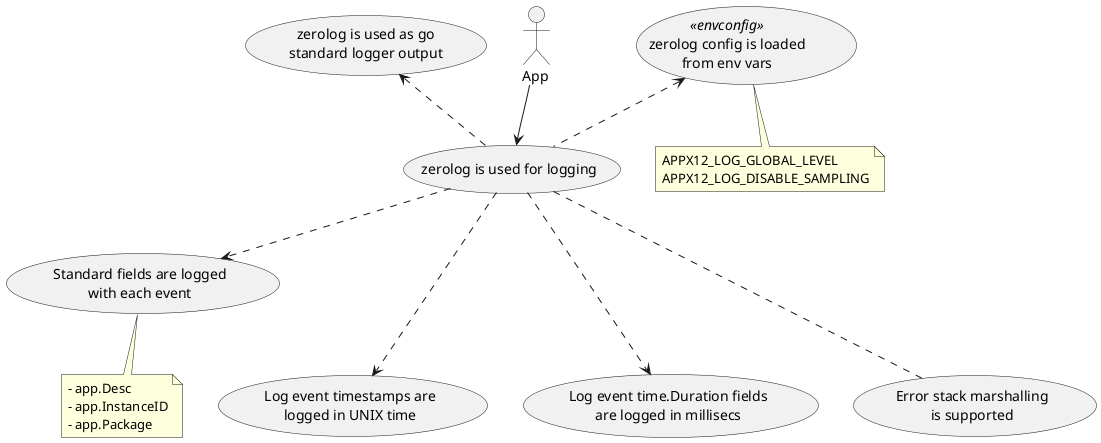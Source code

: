 @startuml
actor :App : as APP


usecase APP_LOGGING as "zerolog is used for logging"
usecase ZEROLOG_CONFIG << envconfig >> as "zerolog config is loaded
from env vars"

note bottom of ZEROLOG_CONFIG {
APPX12_LOG_GLOBAL_LEVEL
APPX12_LOG_DISABLE_SAMPLING
}

usecase LOG_APP_DESC as "Standard fields are logged
with each event"

note bottom of LOG_APP_DESC {
- app.Desc
- app.InstanceID
- app.Package
}

usecase LOG_TIMESTAMP as "Log event timestamps are
logged in UNIX time"

usecase LOG_DURATION as "Log event time.Duration fields
are logged in millisecs"

usecase LOG_ERROR_STACK_MARSHALLER as "Error stack marshalling
is supported"

usecase GO_LOGGING as "zerolog is used as go
standard logger output"


APP_LOGGING .up.> GO_LOGGING
APP_LOGGING .up.> ZEROLOG_CONFIG
APP_LOGGING ..> LOG_APP_DESC
APP_LOGGING ...> LOG_TIMESTAMP
APP_LOGGING ...> LOG_DURATION
APP_LOGGING ... LOG_ERROR_STACK_MARSHALLER

APP --> APP_LOGGING

@enduml